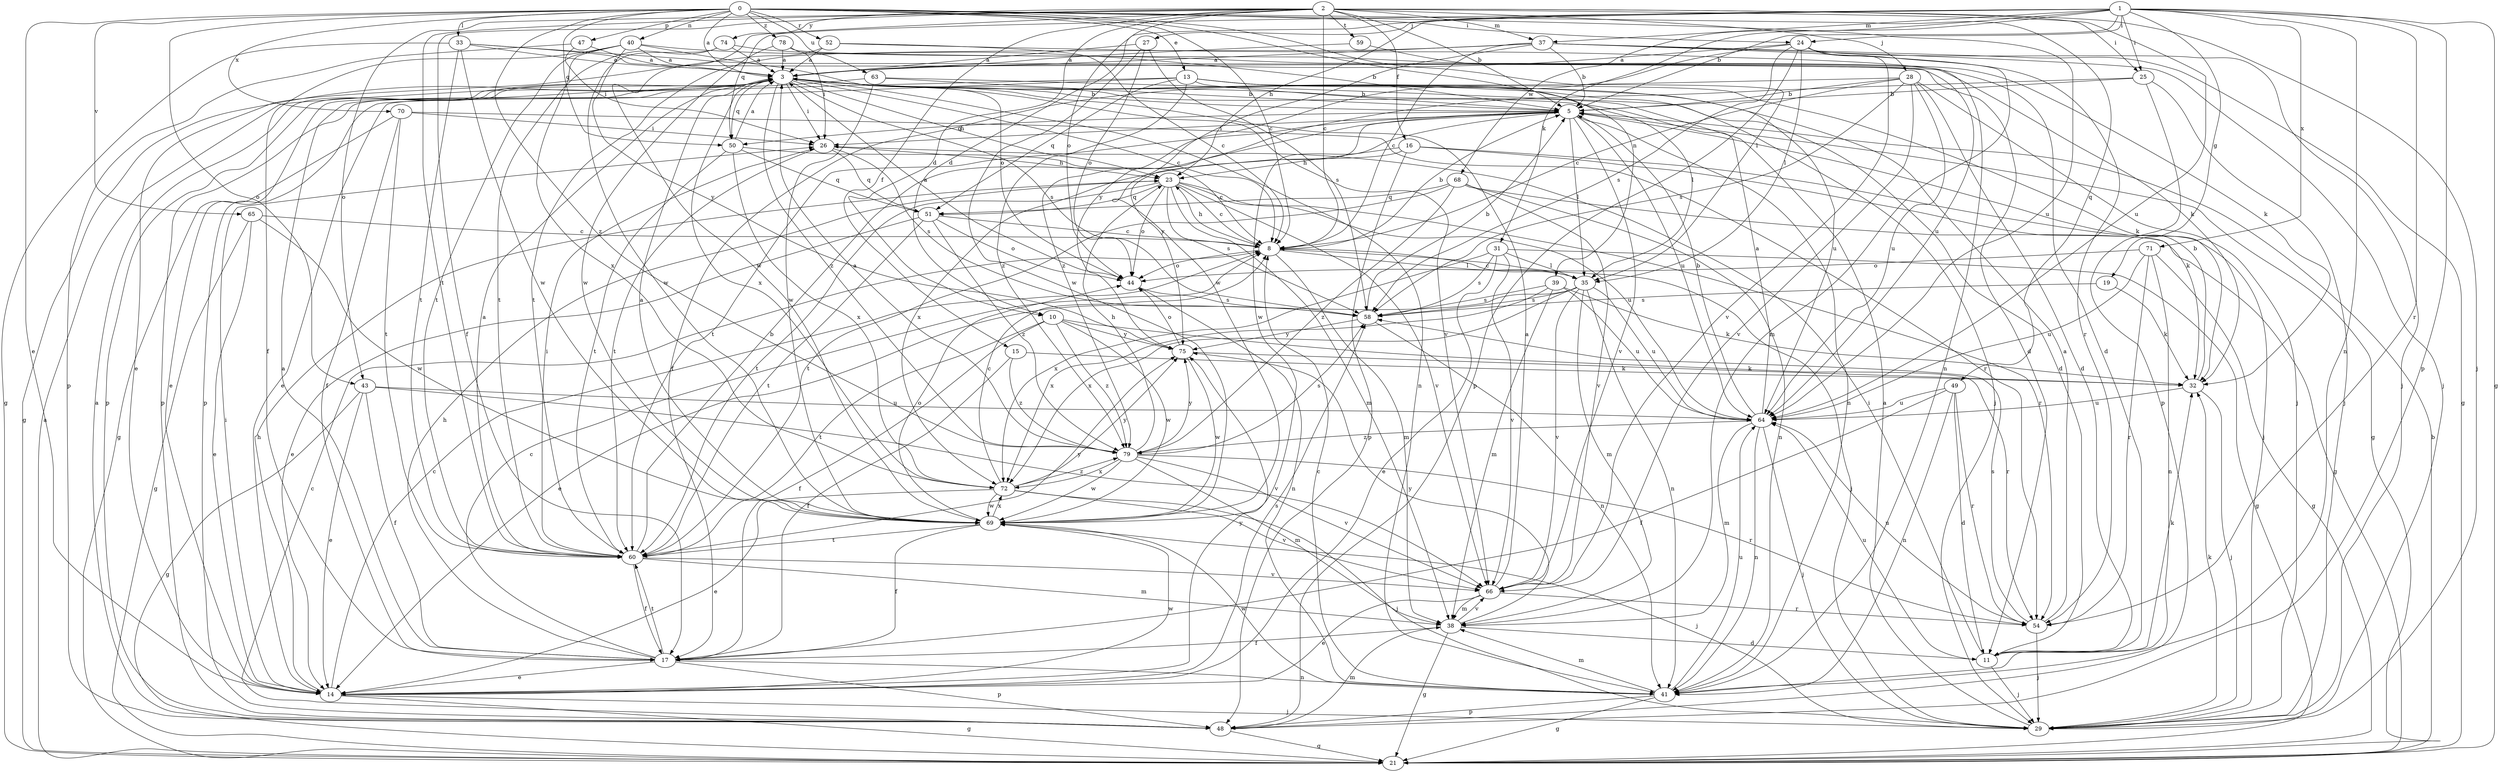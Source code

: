 strict digraph  {
0;
1;
2;
3;
5;
8;
10;
11;
13;
14;
15;
16;
17;
19;
21;
23;
24;
25;
26;
27;
28;
29;
31;
32;
33;
35;
37;
38;
39;
40;
41;
43;
44;
47;
48;
49;
50;
51;
52;
54;
58;
59;
60;
63;
64;
65;
66;
68;
69;
70;
71;
72;
74;
75;
78;
79;
0 -> 3  [label=a];
0 -> 8  [label=c];
0 -> 13  [label=e];
0 -> 14  [label=e];
0 -> 24  [label=i];
0 -> 33  [label=l];
0 -> 35  [label=l];
0 -> 39  [label=n];
0 -> 40  [label=n];
0 -> 43  [label=o];
0 -> 47  [label=p];
0 -> 49  [label=q];
0 -> 50  [label=q];
0 -> 52  [label=r];
0 -> 63  [label=u];
0 -> 64  [label=u];
0 -> 65  [label=v];
0 -> 70  [label=x];
0 -> 78  [label=z];
0 -> 79  [label=z];
1 -> 5  [label=b];
1 -> 10  [label=d];
1 -> 19  [label=g];
1 -> 21  [label=g];
1 -> 23  [label=h];
1 -> 24  [label=i];
1 -> 25  [label=i];
1 -> 27  [label=j];
1 -> 31  [label=k];
1 -> 37  [label=m];
1 -> 41  [label=n];
1 -> 48  [label=p];
1 -> 50  [label=q];
1 -> 54  [label=r];
1 -> 68  [label=w];
1 -> 71  [label=x];
2 -> 5  [label=b];
2 -> 8  [label=c];
2 -> 10  [label=d];
2 -> 15  [label=f];
2 -> 16  [label=f];
2 -> 17  [label=f];
2 -> 25  [label=i];
2 -> 28  [label=j];
2 -> 29  [label=j];
2 -> 37  [label=m];
2 -> 43  [label=o];
2 -> 44  [label=o];
2 -> 59  [label=t];
2 -> 60  [label=t];
2 -> 64  [label=u];
2 -> 69  [label=w];
2 -> 74  [label=y];
3 -> 5  [label=b];
3 -> 8  [label=c];
3 -> 11  [label=d];
3 -> 14  [label=e];
3 -> 21  [label=g];
3 -> 23  [label=h];
3 -> 26  [label=i];
3 -> 41  [label=n];
3 -> 48  [label=p];
3 -> 50  [label=q];
3 -> 58  [label=s];
3 -> 66  [label=v];
3 -> 72  [label=x];
3 -> 79  [label=z];
5 -> 21  [label=g];
5 -> 26  [label=i];
5 -> 35  [label=l];
5 -> 41  [label=n];
5 -> 50  [label=q];
5 -> 60  [label=t];
5 -> 64  [label=u];
5 -> 66  [label=v];
5 -> 69  [label=w];
5 -> 75  [label=y];
8 -> 5  [label=b];
8 -> 23  [label=h];
8 -> 29  [label=j];
8 -> 35  [label=l];
8 -> 38  [label=m];
8 -> 44  [label=o];
10 -> 17  [label=f];
10 -> 54  [label=r];
10 -> 60  [label=t];
10 -> 69  [label=w];
10 -> 75  [label=y];
10 -> 79  [label=z];
11 -> 26  [label=i];
11 -> 29  [label=j];
11 -> 32  [label=k];
11 -> 64  [label=u];
13 -> 5  [label=b];
13 -> 14  [label=e];
13 -> 32  [label=k];
13 -> 35  [label=l];
13 -> 48  [label=p];
13 -> 51  [label=q];
13 -> 64  [label=u];
13 -> 79  [label=z];
14 -> 8  [label=c];
14 -> 21  [label=g];
14 -> 23  [label=h];
14 -> 26  [label=i];
14 -> 29  [label=j];
14 -> 58  [label=s];
14 -> 69  [label=w];
14 -> 75  [label=y];
15 -> 17  [label=f];
15 -> 32  [label=k];
15 -> 79  [label=z];
16 -> 23  [label=h];
16 -> 29  [label=j];
16 -> 32  [label=k];
16 -> 48  [label=p];
16 -> 72  [label=x];
17 -> 3  [label=a];
17 -> 8  [label=c];
17 -> 14  [label=e];
17 -> 23  [label=h];
17 -> 41  [label=n];
17 -> 48  [label=p];
17 -> 60  [label=t];
19 -> 32  [label=k];
19 -> 58  [label=s];
21 -> 3  [label=a];
21 -> 5  [label=b];
23 -> 8  [label=c];
23 -> 38  [label=m];
23 -> 44  [label=o];
23 -> 51  [label=q];
23 -> 54  [label=r];
23 -> 58  [label=s];
23 -> 60  [label=t];
23 -> 64  [label=u];
23 -> 66  [label=v];
24 -> 3  [label=a];
24 -> 29  [label=j];
24 -> 35  [label=l];
24 -> 48  [label=p];
24 -> 54  [label=r];
24 -> 58  [label=s];
24 -> 66  [label=v];
24 -> 75  [label=y];
25 -> 5  [label=b];
25 -> 29  [label=j];
25 -> 48  [label=p];
25 -> 79  [label=z];
26 -> 23  [label=h];
26 -> 51  [label=q];
26 -> 58  [label=s];
26 -> 60  [label=t];
27 -> 3  [label=a];
27 -> 44  [label=o];
27 -> 58  [label=s];
27 -> 69  [label=w];
28 -> 5  [label=b];
28 -> 8  [label=c];
28 -> 11  [label=d];
28 -> 17  [label=f];
28 -> 29  [label=j];
28 -> 58  [label=s];
28 -> 64  [label=u];
28 -> 66  [label=v];
29 -> 3  [label=a];
29 -> 32  [label=k];
31 -> 14  [label=e];
31 -> 21  [label=g];
31 -> 35  [label=l];
31 -> 58  [label=s];
31 -> 66  [label=v];
31 -> 72  [label=x];
32 -> 5  [label=b];
32 -> 29  [label=j];
32 -> 64  [label=u];
33 -> 3  [label=a];
33 -> 11  [label=d];
33 -> 21  [label=g];
33 -> 32  [label=k];
33 -> 60  [label=t];
33 -> 69  [label=w];
35 -> 8  [label=c];
35 -> 14  [label=e];
35 -> 38  [label=m];
35 -> 41  [label=n];
35 -> 58  [label=s];
35 -> 64  [label=u];
35 -> 66  [label=v];
35 -> 72  [label=x];
37 -> 3  [label=a];
37 -> 5  [label=b];
37 -> 8  [label=c];
37 -> 21  [label=g];
37 -> 29  [label=j];
37 -> 38  [label=m];
37 -> 60  [label=t];
37 -> 69  [label=w];
38 -> 11  [label=d];
38 -> 17  [label=f];
38 -> 21  [label=g];
38 -> 66  [label=v];
38 -> 75  [label=y];
39 -> 32  [label=k];
39 -> 38  [label=m];
39 -> 58  [label=s];
39 -> 64  [label=u];
39 -> 72  [label=x];
40 -> 3  [label=a];
40 -> 5  [label=b];
40 -> 17  [label=f];
40 -> 44  [label=o];
40 -> 60  [label=t];
40 -> 72  [label=x];
40 -> 75  [label=y];
41 -> 8  [label=c];
41 -> 21  [label=g];
41 -> 38  [label=m];
41 -> 48  [label=p];
41 -> 64  [label=u];
41 -> 69  [label=w];
43 -> 14  [label=e];
43 -> 17  [label=f];
43 -> 21  [label=g];
43 -> 64  [label=u];
43 -> 66  [label=v];
44 -> 3  [label=a];
44 -> 41  [label=n];
44 -> 58  [label=s];
47 -> 3  [label=a];
47 -> 26  [label=i];
47 -> 48  [label=p];
48 -> 3  [label=a];
48 -> 8  [label=c];
48 -> 21  [label=g];
48 -> 38  [label=m];
49 -> 11  [label=d];
49 -> 17  [label=f];
49 -> 41  [label=n];
49 -> 54  [label=r];
49 -> 64  [label=u];
50 -> 3  [label=a];
50 -> 8  [label=c];
50 -> 51  [label=q];
50 -> 60  [label=t];
50 -> 72  [label=x];
51 -> 8  [label=c];
51 -> 14  [label=e];
51 -> 44  [label=o];
51 -> 60  [label=t];
51 -> 79  [label=z];
52 -> 3  [label=a];
52 -> 8  [label=c];
52 -> 11  [label=d];
52 -> 14  [label=e];
54 -> 3  [label=a];
54 -> 29  [label=j];
54 -> 58  [label=s];
54 -> 64  [label=u];
58 -> 5  [label=b];
58 -> 41  [label=n];
58 -> 75  [label=y];
59 -> 3  [label=a];
59 -> 41  [label=n];
60 -> 3  [label=a];
60 -> 5  [label=b];
60 -> 17  [label=f];
60 -> 26  [label=i];
60 -> 38  [label=m];
60 -> 66  [label=v];
60 -> 75  [label=y];
63 -> 5  [label=b];
63 -> 29  [label=j];
63 -> 48  [label=p];
63 -> 69  [label=w];
64 -> 3  [label=a];
64 -> 5  [label=b];
64 -> 29  [label=j];
64 -> 38  [label=m];
64 -> 41  [label=n];
64 -> 79  [label=z];
65 -> 8  [label=c];
65 -> 14  [label=e];
65 -> 21  [label=g];
65 -> 69  [label=w];
66 -> 3  [label=a];
66 -> 14  [label=e];
66 -> 38  [label=m];
66 -> 54  [label=r];
68 -> 21  [label=g];
68 -> 41  [label=n];
68 -> 51  [label=q];
68 -> 60  [label=t];
68 -> 66  [label=v];
68 -> 79  [label=z];
69 -> 3  [label=a];
69 -> 17  [label=f];
69 -> 29  [label=j];
69 -> 44  [label=o];
69 -> 60  [label=t];
69 -> 72  [label=x];
70 -> 17  [label=f];
70 -> 21  [label=g];
70 -> 26  [label=i];
70 -> 54  [label=r];
70 -> 60  [label=t];
71 -> 21  [label=g];
71 -> 41  [label=n];
71 -> 44  [label=o];
71 -> 54  [label=r];
71 -> 64  [label=u];
72 -> 8  [label=c];
72 -> 14  [label=e];
72 -> 29  [label=j];
72 -> 66  [label=v];
72 -> 69  [label=w];
72 -> 75  [label=y];
72 -> 79  [label=z];
74 -> 3  [label=a];
74 -> 60  [label=t];
74 -> 64  [label=u];
74 -> 69  [label=w];
75 -> 32  [label=k];
75 -> 44  [label=o];
75 -> 69  [label=w];
78 -> 3  [label=a];
78 -> 26  [label=i];
78 -> 32  [label=k];
78 -> 69  [label=w];
79 -> 3  [label=a];
79 -> 23  [label=h];
79 -> 38  [label=m];
79 -> 54  [label=r];
79 -> 58  [label=s];
79 -> 66  [label=v];
79 -> 69  [label=w];
79 -> 72  [label=x];
79 -> 75  [label=y];
}
